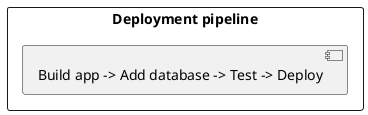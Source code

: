 @startuml Pipeline

rectangle "Deployment pipeline" {
  component "Build app -> Add database -> Test -> Deploy"
}

@enduml
